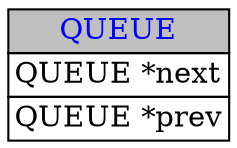 digraph "TypeValue"
{
    // global attributes
    fontname="Helvetica"
    fontsize="10"
    //rankdir=LR

    // edge attributes
    edge [labelfontname="Helvetica", labelfontsize="10"];
    // node attributes
    node [color="black", fillcolor="white", style="filled", fontcolor="black", shape=none, width=0, height=0, margin=0];

    // node
    QUEUE [label=<
    <TABLE BORDER="0" CELLBORDER="1" CELLSPACING="0">
        <TR><TD BGCOLOR="grey75"><FONT COLOR="blue">QUEUE</FONT></TD></TR>
        <TR><TD PORT="f0">QUEUE *next</TD></TR>
        <TR><TD PORT="f1">QUEUE *prev</TD></TR>
    </TABLE>>];
}
